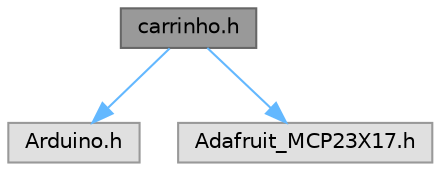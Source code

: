digraph "carrinho.h"
{
 // LATEX_PDF_SIZE
  bgcolor="transparent";
  edge [fontname=Helvetica,fontsize=10,labelfontname=Helvetica,labelfontsize=10];
  node [fontname=Helvetica,fontsize=10,shape=box,height=0.2,width=0.4];
  Node1 [id="Node000001",label="carrinho.h",height=0.2,width=0.4,color="gray40", fillcolor="grey60", style="filled", fontcolor="black",tooltip="Interface do carrinho seguidor de linha com rodas omni e PID."];
  Node1 -> Node2 [id="edge1_Node000001_Node000002",color="steelblue1",style="solid",tooltip=" "];
  Node2 [id="Node000002",label="Arduino.h",height=0.2,width=0.4,color="grey60", fillcolor="#E0E0E0", style="filled",tooltip=" "];
  Node1 -> Node3 [id="edge2_Node000001_Node000003",color="steelblue1",style="solid",tooltip=" "];
  Node3 [id="Node000003",label="Adafruit_MCP23X17.h",height=0.2,width=0.4,color="grey60", fillcolor="#E0E0E0", style="filled",tooltip=" "];
}
